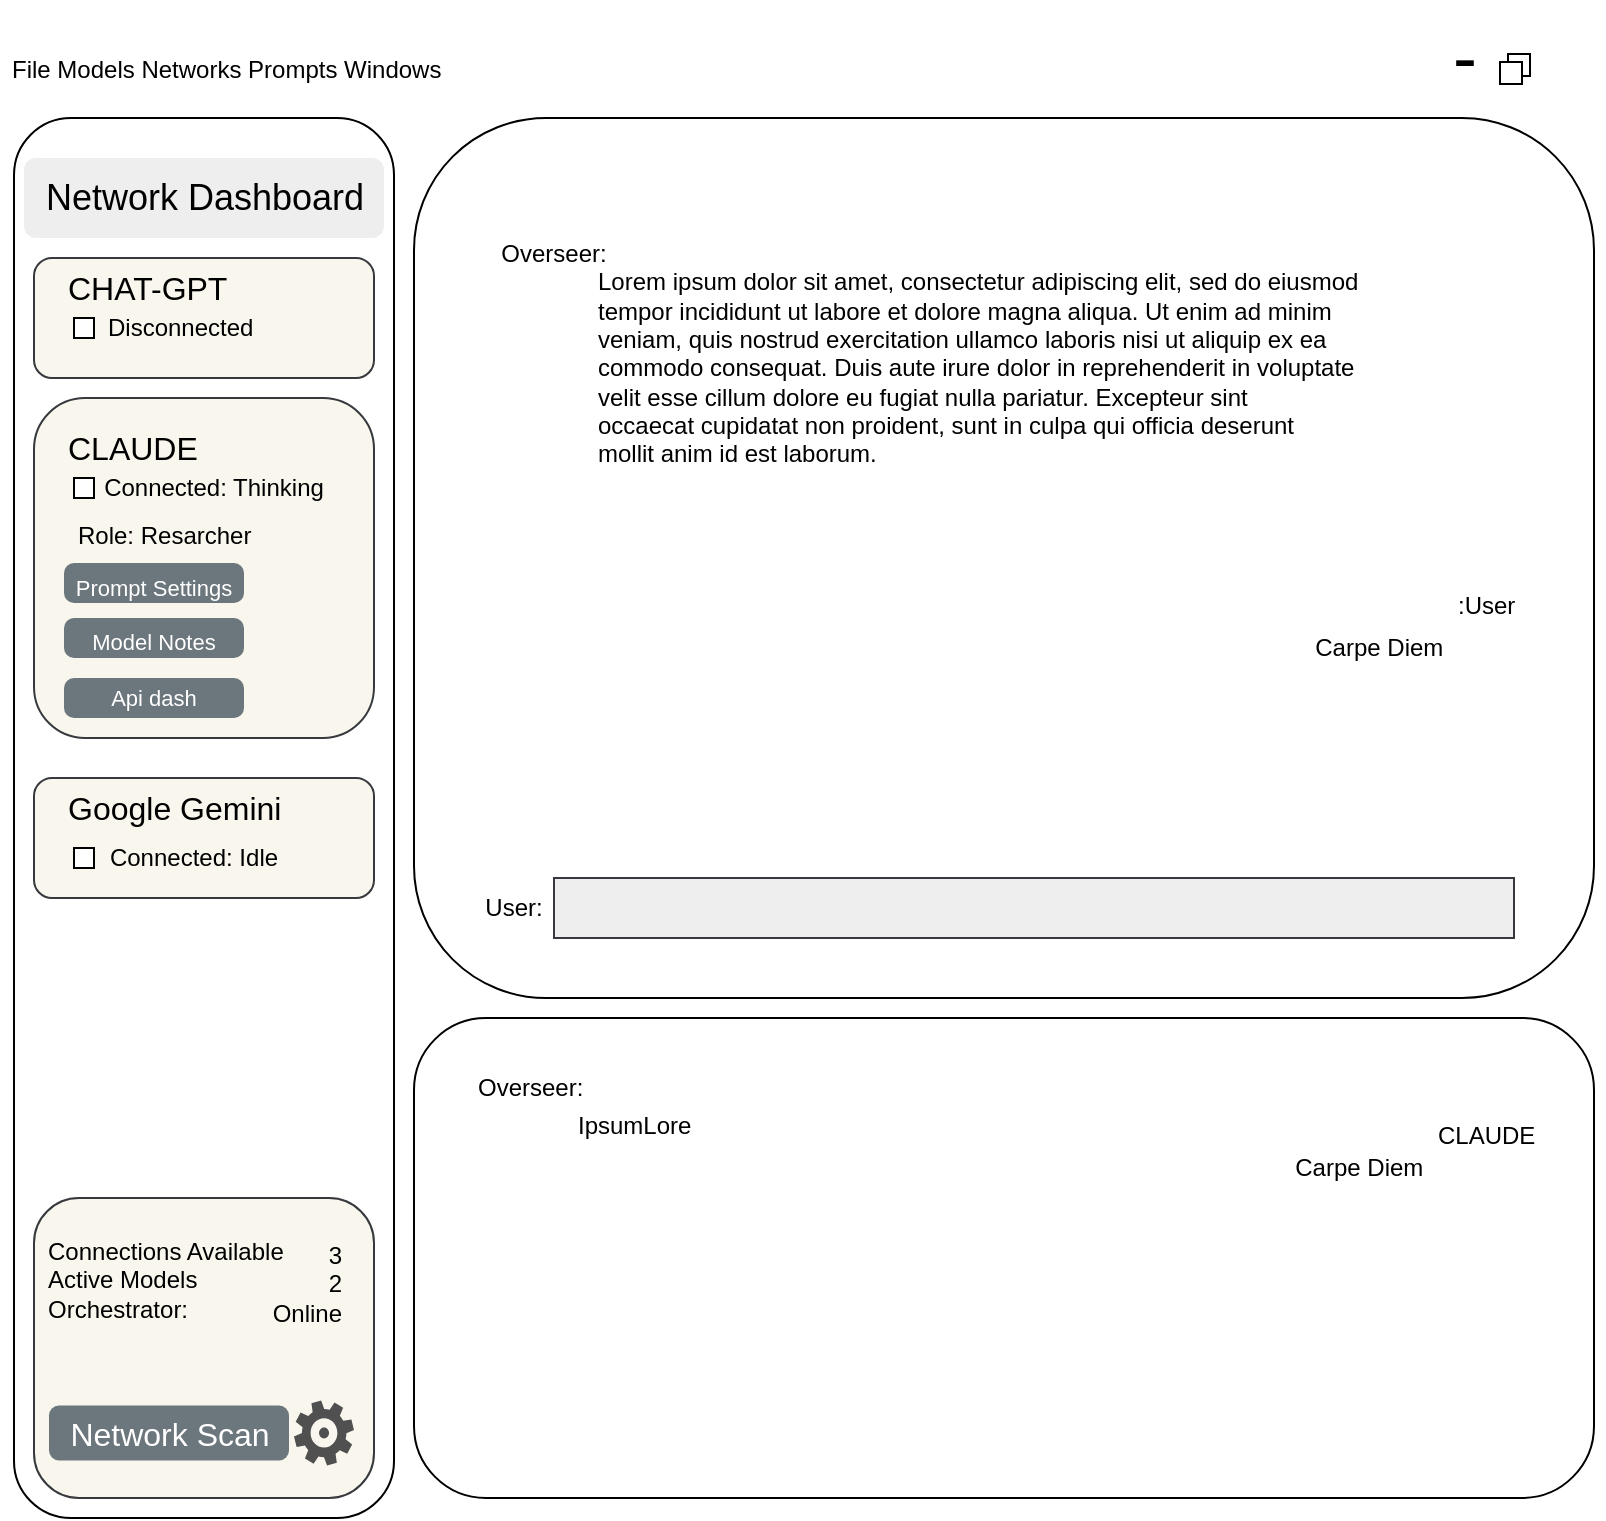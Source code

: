 <mxfile version="27.2.0">
  <diagram name="Page-1" id="pLI4ou_FMVR6bhoMaejz">
    <mxGraphModel dx="1528" dy="858" grid="0" gridSize="10" guides="1" tooltips="1" connect="1" arrows="1" fold="1" page="1" pageScale="1" pageWidth="850" pageHeight="1100" math="0" shadow="0">
      <root>
        <mxCell id="0" />
        <mxCell id="1" parent="0" />
        <mxCell id="6LGvvjDzruFtuesOnKjs-1" value="" style="rounded=1;whiteSpace=wrap;html=1;" vertex="1" parent="1">
          <mxGeometry x="40" y="250" width="190" height="700" as="geometry" />
        </mxCell>
        <mxCell id="6LGvvjDzruFtuesOnKjs-2" value="" style="rounded=1;whiteSpace=wrap;html=1;" vertex="1" parent="1">
          <mxGeometry x="240" y="250" width="590" height="440" as="geometry" />
        </mxCell>
        <mxCell id="6LGvvjDzruFtuesOnKjs-4" value="" style="rounded=1;whiteSpace=wrap;html=1;" vertex="1" parent="1">
          <mxGeometry x="240" y="700" width="590" height="240" as="geometry" />
        </mxCell>
        <mxCell id="6LGvvjDzruFtuesOnKjs-5" value="" style="rounded=0;whiteSpace=wrap;html=1;fillColor=#eeeeee;strokeColor=#36393d;" vertex="1" parent="1">
          <mxGeometry x="310" y="630" width="480" height="30" as="geometry" />
        </mxCell>
        <mxCell id="6LGvvjDzruFtuesOnKjs-6" value="Overseer:&amp;nbsp;" style="text;html=1;align=left;verticalAlign=middle;whiteSpace=wrap;rounded=0;" vertex="1" parent="1">
          <mxGeometry x="270" y="720" width="310" height="30" as="geometry" />
        </mxCell>
        <mxCell id="6LGvvjDzruFtuesOnKjs-9" value="User:" style="text;html=1;align=center;verticalAlign=middle;whiteSpace=wrap;rounded=0;" vertex="1" parent="1">
          <mxGeometry x="260" y="630" width="60" height="30" as="geometry" />
        </mxCell>
        <mxCell id="6LGvvjDzruFtuesOnKjs-10" value="Lorem ipsum dolor sit amet, consectetur adipiscing elit, sed do eiusmod &lt;br&gt;tempor incididunt ut labore et dolore magna aliqua. Ut enim ad minim &lt;br&gt;veniam, quis nostrud exercitation ullamco laboris nisi ut aliquip ex ea &lt;br&gt;commodo consequat. Duis aute irure dolor in reprehenderit in voluptate &lt;br&gt;velit esse cillum dolore eu fugiat nulla pariatur. Excepteur sint &lt;br&gt;occaecat cupidatat non proident, sunt in culpa qui officia deserunt &lt;br&gt;mollit anim id est laborum." style="text;html=1;align=left;verticalAlign=middle;whiteSpace=wrap;rounded=0;" vertex="1" parent="1">
          <mxGeometry x="330" y="310" width="480" height="130" as="geometry" />
        </mxCell>
        <mxCell id="6LGvvjDzruFtuesOnKjs-11" value="Carpe Diem&amp;nbsp;" style="text;html=1;align=right;verticalAlign=middle;whiteSpace=wrap;rounded=0;" vertex="1" parent="1">
          <mxGeometry x="650" y="500" width="110" height="30" as="geometry" />
        </mxCell>
        <mxCell id="6LGvvjDzruFtuesOnKjs-12" value="&#xa;Overseer:&#xa;&#xa;" style="text;html=1;align=center;verticalAlign=middle;whiteSpace=wrap;rounded=0;" vertex="1" parent="1">
          <mxGeometry x="280" y="310" width="60" height="30" as="geometry" />
        </mxCell>
        <mxCell id="6LGvvjDzruFtuesOnKjs-13" value=":User" style="text;whiteSpace=wrap;html=1;" vertex="1" parent="1">
          <mxGeometry x="760" y="480" width="60" height="40" as="geometry" />
        </mxCell>
        <mxCell id="6LGvvjDzruFtuesOnKjs-14" value="Carpe Diem&amp;nbsp;" style="text;html=1;align=right;verticalAlign=middle;whiteSpace=wrap;rounded=0;" vertex="1" parent="1">
          <mxGeometry x="510" y="760" width="240" height="30" as="geometry" />
        </mxCell>
        <mxCell id="6LGvvjDzruFtuesOnKjs-15" value="CLAUDE" style="text;whiteSpace=wrap;html=1;" vertex="1" parent="1">
          <mxGeometry x="750" y="745" width="60" height="30" as="geometry" />
        </mxCell>
        <mxCell id="6LGvvjDzruFtuesOnKjs-16" value="IpsumLore" style="text;whiteSpace=wrap;html=1;" vertex="1" parent="1">
          <mxGeometry x="320" y="740" width="90" height="40" as="geometry" />
        </mxCell>
        <mxCell id="6LGvvjDzruFtuesOnKjs-18" value="Network Dashboard" style="text;html=1;align=center;verticalAlign=middle;resizable=0;points=[];autosize=1;strokeColor=none;fillColor=#eeeeee;fontSize=18;rounded=1;" vertex="1" parent="1">
          <mxGeometry x="45" y="270" width="180" height="40" as="geometry" />
        </mxCell>
        <mxCell id="6LGvvjDzruFtuesOnKjs-19" value="" style="rounded=1;whiteSpace=wrap;html=1;fillColor=#f9f7ed;strokeColor=#36393d;" vertex="1" parent="1">
          <mxGeometry x="50" y="320" width="170" height="60" as="geometry" />
        </mxCell>
        <mxCell id="6LGvvjDzruFtuesOnKjs-20" value="" style="rounded=1;whiteSpace=wrap;html=1;fillColor=#f9f7ed;strokeColor=#36393d;" vertex="1" parent="1">
          <mxGeometry x="50" y="390" width="170" height="170" as="geometry" />
        </mxCell>
        <mxCell id="6LGvvjDzruFtuesOnKjs-21" value="" style="rounded=1;whiteSpace=wrap;html=1;fillColor=#f9f7ed;strokeColor=#36393d;" vertex="1" parent="1">
          <mxGeometry x="50" y="580" width="170" height="60" as="geometry" />
        </mxCell>
        <mxCell id="6LGvvjDzruFtuesOnKjs-22" value="CHAT-GPT" style="text;html=1;align=left;verticalAlign=middle;resizable=0;points=[];autosize=1;strokeColor=none;fillColor=none;fontSize=16;" vertex="1" parent="1">
          <mxGeometry x="65" y="320" width="100" height="30" as="geometry" />
        </mxCell>
        <mxCell id="6LGvvjDzruFtuesOnKjs-24" value="Disconnected" style="text;html=1;align=left;verticalAlign=middle;whiteSpace=wrap;rounded=0;" vertex="1" parent="1">
          <mxGeometry x="85" y="340" width="60" height="30" as="geometry" />
        </mxCell>
        <mxCell id="6LGvvjDzruFtuesOnKjs-25" value="" style="whiteSpace=wrap;html=1;aspect=fixed;fillStyle=solid;fillColor=light-dark(#FFFFFF,#FF0000);" vertex="1" parent="1">
          <mxGeometry x="70" y="350" width="10" height="10" as="geometry" />
        </mxCell>
        <mxCell id="6LGvvjDzruFtuesOnKjs-29" value="Connected: Idle" style="text;html=1;align=center;verticalAlign=middle;whiteSpace=wrap;rounded=0;" vertex="1" parent="1">
          <mxGeometry x="70" y="605" width="120" height="30" as="geometry" />
        </mxCell>
        <mxCell id="6LGvvjDzruFtuesOnKjs-30" value="" style="whiteSpace=wrap;html=1;aspect=fixed;fillStyle=solid;fillColor=light-dark(#FFFFFF,#3C51FF);" vertex="1" parent="1">
          <mxGeometry x="70" y="615" width="10" height="10" as="geometry" />
        </mxCell>
        <mxCell id="6LGvvjDzruFtuesOnKjs-31" value="Google Gemini" style="text;html=1;align=left;verticalAlign=middle;resizable=0;points=[];autosize=1;strokeColor=none;fillColor=none;fontSize=16;" vertex="1" parent="1">
          <mxGeometry x="65" y="580" width="130" height="30" as="geometry" />
        </mxCell>
        <mxCell id="6LGvvjDzruFtuesOnKjs-32" value="&lt;div align=&quot;left&quot;&gt;CLAUDE&lt;/div&gt;" style="text;html=1;align=left;verticalAlign=middle;resizable=0;points=[];autosize=1;strokeColor=none;fillColor=none;fontSize=16;" vertex="1" parent="1">
          <mxGeometry x="65" y="400" width="90" height="30" as="geometry" />
        </mxCell>
        <mxCell id="6LGvvjDzruFtuesOnKjs-33" value="Connected: Thinking" style="text;html=1;align=center;verticalAlign=middle;whiteSpace=wrap;rounded=0;" vertex="1" parent="1">
          <mxGeometry x="80" y="420" width="120" height="30" as="geometry" />
        </mxCell>
        <mxCell id="6LGvvjDzruFtuesOnKjs-34" value="" style="whiteSpace=wrap;html=1;aspect=fixed;fillStyle=solid;fillColor=light-dark(#FFFFFF,#00FF0B);" vertex="1" parent="1">
          <mxGeometry x="70" y="430" width="10" height="10" as="geometry" />
        </mxCell>
        <mxCell id="6LGvvjDzruFtuesOnKjs-35" value="" style="rounded=1;whiteSpace=wrap;html=1;fillColor=#f9f7ed;strokeColor=#36393d;" vertex="1" parent="1">
          <mxGeometry x="50" y="790" width="170" height="150" as="geometry" />
        </mxCell>
        <mxCell id="6LGvvjDzruFtuesOnKjs-36" value="&lt;div&gt;Connections Available&lt;/div&gt;&lt;div&gt;Active Models&lt;/div&gt;&lt;div&gt;Orchestrator:&lt;br&gt;&lt;br&gt;&lt;/div&gt;" style="text;html=1;align=left;verticalAlign=top;whiteSpace=wrap;rounded=0;" vertex="1" parent="1">
          <mxGeometry x="55" y="802.5" width="125" height="125" as="geometry" />
        </mxCell>
        <mxCell id="6LGvvjDzruFtuesOnKjs-37" value="&lt;div&gt;3&lt;/div&gt;&lt;div&gt;2&lt;/div&gt;&lt;div&gt;Online&lt;/div&gt;" style="text;html=1;align=right;verticalAlign=middle;resizable=0;points=[];autosize=1;strokeColor=none;fillColor=none;" vertex="1" parent="1">
          <mxGeometry x="145" y="802.5" width="60" height="60" as="geometry" />
        </mxCell>
        <mxCell id="6LGvvjDzruFtuesOnKjs-38" value="Role: Resarcher" style="text;html=1;align=left;verticalAlign=top;whiteSpace=wrap;rounded=0;" vertex="1" parent="1">
          <mxGeometry x="70" y="445" width="140" height="75" as="geometry" />
        </mxCell>
        <mxCell id="6LGvvjDzruFtuesOnKjs-39" value="&lt;font style=&quot;font-size: 11px;&quot;&gt;Prompt Settings&lt;/font&gt;" style="html=1;shadow=0;dashed=0;shape=mxgraph.bootstrap.rrect;rSize=5;strokeColor=none;strokeWidth=1;fillColor=#6C767D;fontColor=#FFFFFF;whiteSpace=wrap;align=center;verticalAlign=middle;spacingLeft=0;fontStyle=0;fontSize=16;spacing=5;" vertex="1" parent="1">
          <mxGeometry x="65" y="472.5" width="90" height="20" as="geometry" />
        </mxCell>
        <mxCell id="6LGvvjDzruFtuesOnKjs-40" value="Api dash" style="html=1;shadow=0;dashed=0;shape=mxgraph.bootstrap.rrect;rSize=5;strokeColor=none;strokeWidth=1;fillColor=#6C767D;fontColor=#FFFFFF;whiteSpace=wrap;align=center;verticalAlign=middle;spacingLeft=0;fontStyle=0;fontSize=11;spacing=5;" vertex="1" parent="1">
          <mxGeometry x="65" y="530" width="90" height="20" as="geometry" />
        </mxCell>
        <mxCell id="6LGvvjDzruFtuesOnKjs-41" value="&lt;div align=&quot;center&quot;&gt;&lt;font style=&quot;font-size: 11px;&quot;&gt;Model Notes&lt;/font&gt;&lt;/div&gt;" style="html=1;shadow=0;dashed=0;shape=mxgraph.bootstrap.rrect;rSize=5;strokeColor=none;strokeWidth=1;fillColor=#6C767D;fontColor=#FFFFFF;whiteSpace=wrap;align=center;verticalAlign=middle;spacingLeft=0;fontStyle=0;fontSize=16;spacing=5;" vertex="1" parent="1">
          <mxGeometry x="65" y="500" width="90" height="20" as="geometry" />
        </mxCell>
        <mxCell id="6LGvvjDzruFtuesOnKjs-42" value="Network Scan" style="html=1;shadow=0;dashed=0;shape=mxgraph.bootstrap.rrect;rSize=5;strokeColor=none;strokeWidth=1;fillColor=#6C767D;fontColor=#FFFFFF;whiteSpace=wrap;align=center;verticalAlign=middle;spacingLeft=0;fontStyle=0;fontSize=16;spacing=5;" vertex="1" parent="1">
          <mxGeometry x="57.5" y="893.75" width="120" height="27.5" as="geometry" />
        </mxCell>
        <mxCell id="6LGvvjDzruFtuesOnKjs-43" value="" style="sketch=0;pointerEvents=1;shadow=0;dashed=0;html=1;strokeColor=none;fillColor=#505050;labelPosition=center;verticalLabelPosition=bottom;verticalAlign=top;outlineConnect=0;align=center;shape=mxgraph.office.concepts.settings_office_365;" vertex="1" parent="1">
          <mxGeometry x="180" y="891.25" width="30" height="32.5" as="geometry" />
        </mxCell>
        <mxCell id="6LGvvjDzruFtuesOnKjs-45" value="File Models Networks Prompts Windows" style="text;strokeColor=none;fillColor=none;align=left;verticalAlign=middle;spacingLeft=4;spacingRight=4;overflow=hidden;points=[[0,0.5],[1,0.5]];portConstraint=eastwest;rotatable=0;whiteSpace=wrap;html=1;" vertex="1" parent="1">
          <mxGeometry x="33" y="211" width="347" height="30" as="geometry" />
        </mxCell>
        <mxCell id="6LGvvjDzruFtuesOnKjs-46" value="" style="shape=image;html=1;verticalAlign=top;verticalLabelPosition=bottom;labelBackgroundColor=#ffffff;imageAspect=0;aspect=fixed;image=https://cdn3.iconfinder.com/data/icons/ilb/Cute%20Ball%20-%20Stop.png" vertex="1" parent="1">
          <mxGeometry x="810" y="216" width="25" height="25" as="geometry" />
        </mxCell>
        <mxCell id="6LGvvjDzruFtuesOnKjs-47" value="-" style="text;html=1;align=center;verticalAlign=middle;resizable=0;points=[];autosize=1;strokeColor=none;fillColor=none;fontSize=36;" vertex="1" parent="1">
          <mxGeometry x="750" y="191" width="30" height="55" as="geometry" />
        </mxCell>
        <mxCell id="6LGvvjDzruFtuesOnKjs-51" value="" style="group" vertex="1" connectable="0" parent="1">
          <mxGeometry x="783" y="218" width="15" height="15" as="geometry" />
        </mxCell>
        <mxCell id="6LGvvjDzruFtuesOnKjs-49" value="" style="whiteSpace=wrap;html=1;aspect=fixed;" vertex="1" parent="6LGvvjDzruFtuesOnKjs-51">
          <mxGeometry x="4" width="11" height="11" as="geometry" />
        </mxCell>
        <mxCell id="6LGvvjDzruFtuesOnKjs-50" value="" style="whiteSpace=wrap;html=1;aspect=fixed;" vertex="1" parent="6LGvvjDzruFtuesOnKjs-51">
          <mxGeometry y="4" width="11" height="11" as="geometry" />
        </mxCell>
      </root>
    </mxGraphModel>
  </diagram>
</mxfile>
